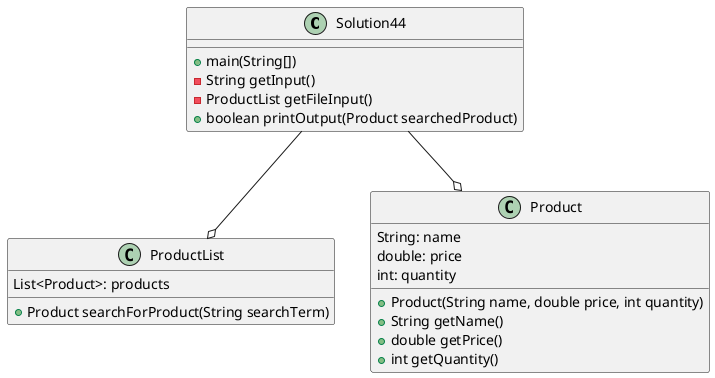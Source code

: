@startuml

class Solution44
{
    +main(String[])
    -String getInput()
    -ProductList getFileInput()
    +boolean printOutput(Product searchedProduct)
}

class ProductList
{
    List<Product>: products
    +Product searchForProduct(String searchTerm)

}

class Product
{
    String: name
    double: price
    int: quantity
    +Product(String name, double price, int quantity)
    +String getName()
    +double getPrice()
    +int getQuantity()
}

Solution44 --o ProductList
Solution44 --o Product

@enduml